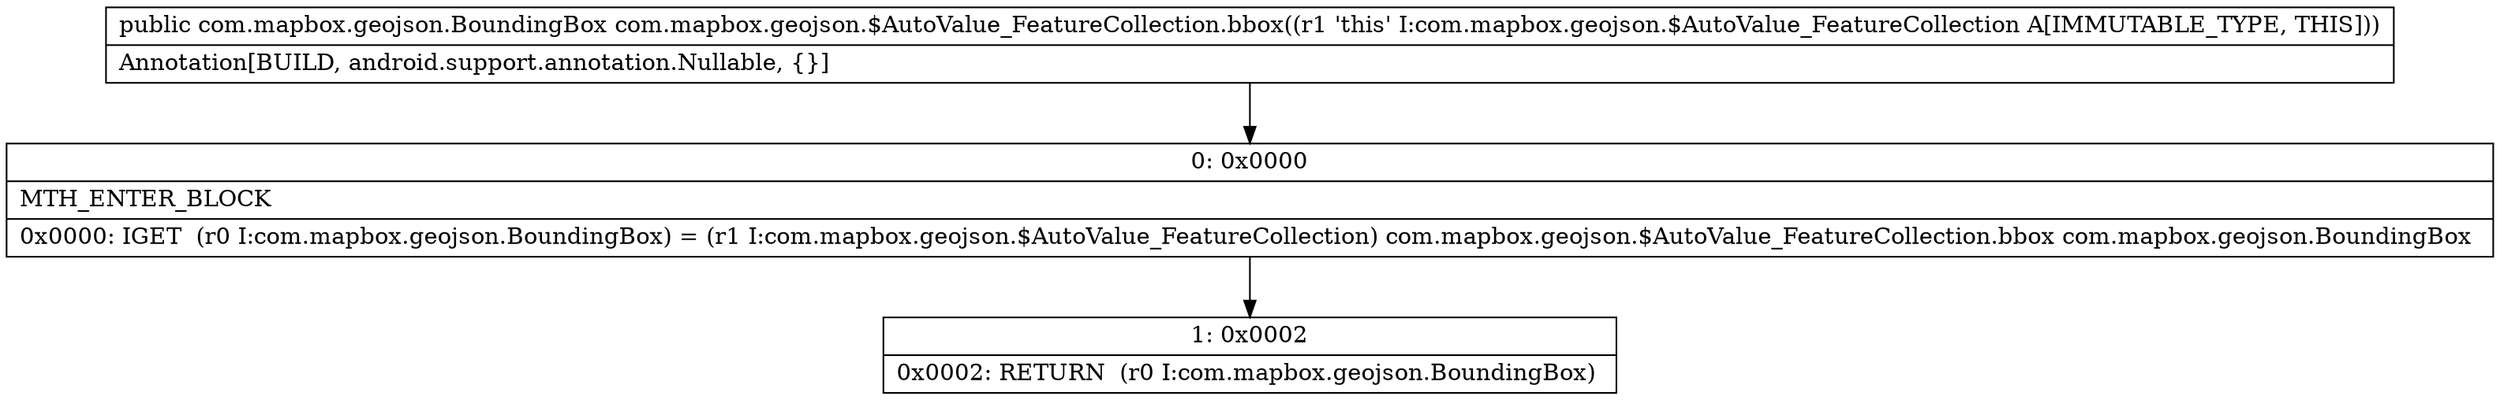 digraph "CFG forcom.mapbox.geojson.$AutoValue_FeatureCollection.bbox()Lcom\/mapbox\/geojson\/BoundingBox;" {
Node_0 [shape=record,label="{0\:\ 0x0000|MTH_ENTER_BLOCK\l|0x0000: IGET  (r0 I:com.mapbox.geojson.BoundingBox) = (r1 I:com.mapbox.geojson.$AutoValue_FeatureCollection) com.mapbox.geojson.$AutoValue_FeatureCollection.bbox com.mapbox.geojson.BoundingBox \l}"];
Node_1 [shape=record,label="{1\:\ 0x0002|0x0002: RETURN  (r0 I:com.mapbox.geojson.BoundingBox) \l}"];
MethodNode[shape=record,label="{public com.mapbox.geojson.BoundingBox com.mapbox.geojson.$AutoValue_FeatureCollection.bbox((r1 'this' I:com.mapbox.geojson.$AutoValue_FeatureCollection A[IMMUTABLE_TYPE, THIS]))  | Annotation[BUILD, android.support.annotation.Nullable, \{\}]\l}"];
MethodNode -> Node_0;
Node_0 -> Node_1;
}

